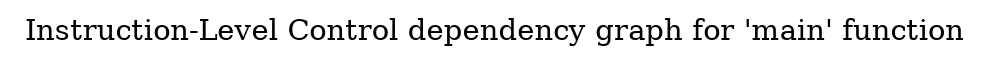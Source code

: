 digraph "Instruction-Level Control dependency graph for 'main' function" {
	label="Instruction-Level Control dependency graph for 'main' function";

}
